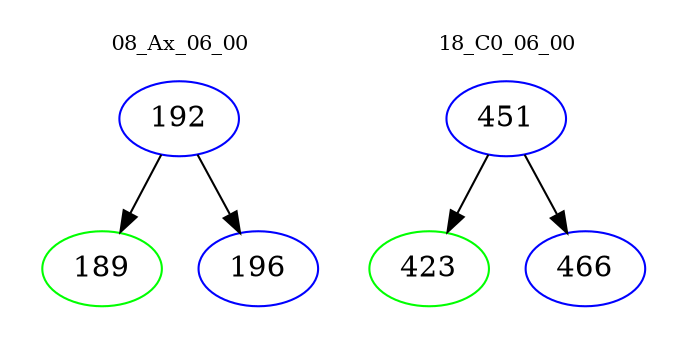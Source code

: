 digraph{
subgraph cluster_0 {
color = white
label = "08_Ax_06_00";
fontsize=10;
T0_192 [label="192", color="blue"]
T0_192 -> T0_189 [color="black"]
T0_189 [label="189", color="green"]
T0_192 -> T0_196 [color="black"]
T0_196 [label="196", color="blue"]
}
subgraph cluster_1 {
color = white
label = "18_C0_06_00";
fontsize=10;
T1_451 [label="451", color="blue"]
T1_451 -> T1_423 [color="black"]
T1_423 [label="423", color="green"]
T1_451 -> T1_466 [color="black"]
T1_466 [label="466", color="blue"]
}
}
